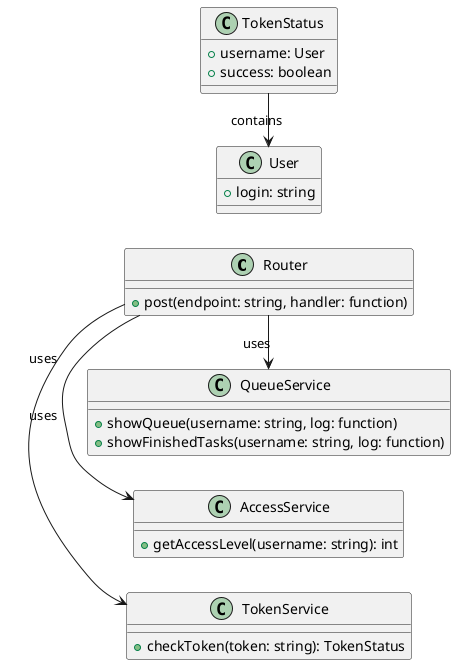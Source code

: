 @startuml
left to right direction

class Router {
    +post(endpoint: string, handler: function)
}

class TokenService {
    +checkToken(token: string): TokenStatus
}

class AccessService {
    +getAccessLevel(username: string): int
}

class QueueService {
    +showQueue(username: string, log: function)
    +showFinishedTasks(username: string, log: function)
}

class TokenStatus {
    +username: User
    +success: boolean
}

class User {
    +login: string
}

Router -> TokenService: uses
Router -> AccessService: uses
Router -> QueueService: uses
TokenStatus -> User: contains
@enduml